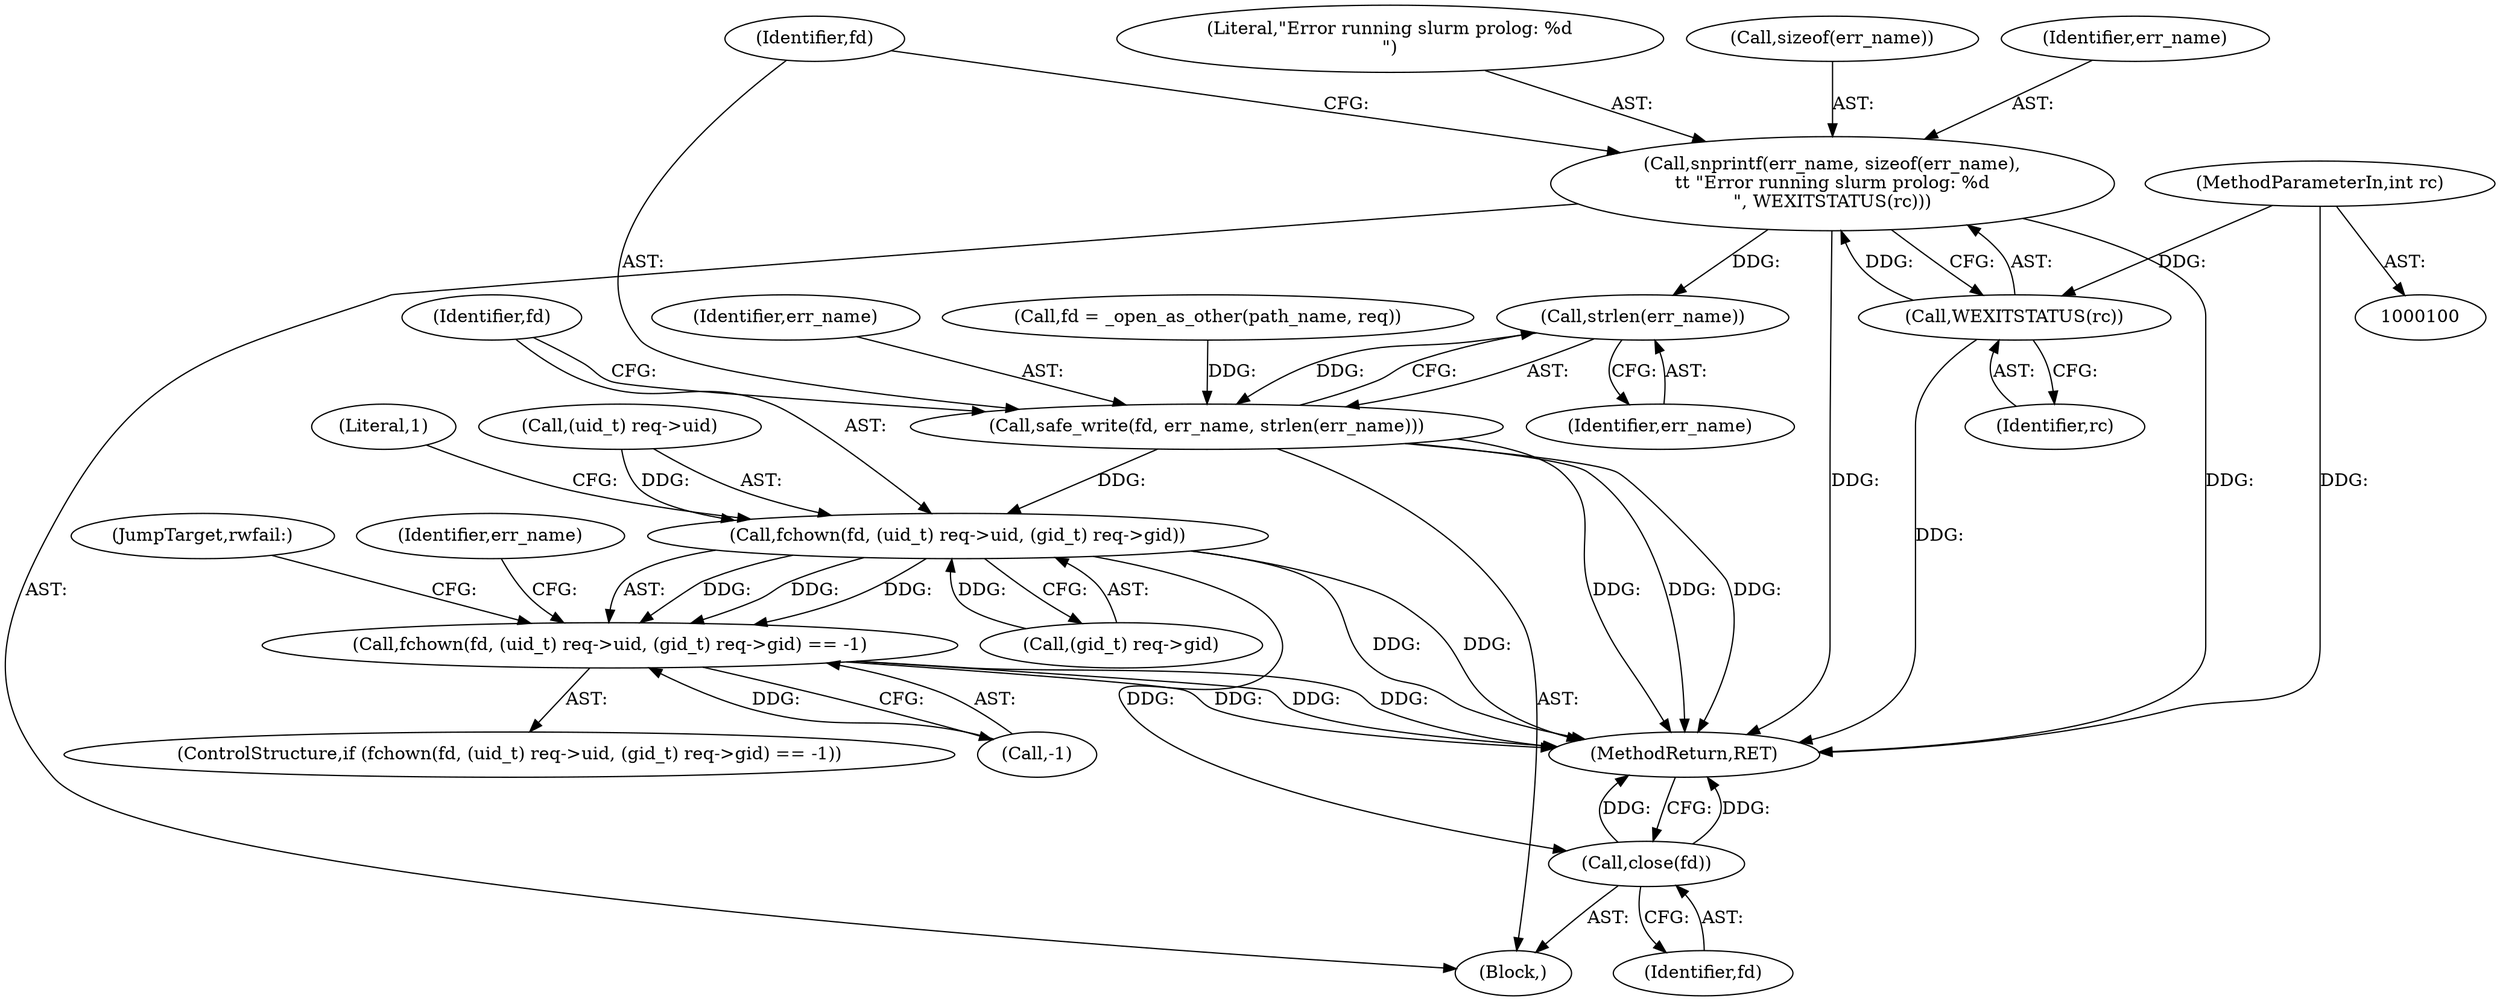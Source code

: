 digraph "0_slurm_92362a92fffe60187df61f99ab11c249d44120ee@API" {
"1000237" [label="(Call,snprintf(err_name, sizeof(err_name),\n\t\t \"Error running slurm prolog: %d\n\", WEXITSTATUS(rc)))"];
"1000242" [label="(Call,WEXITSTATUS(rc))"];
"1000102" [label="(MethodParameterIn,int rc)"];
"1000247" [label="(Call,strlen(err_name))"];
"1000244" [label="(Call,safe_write(fd, err_name, strlen(err_name)))"];
"1000251" [label="(Call,fchown(fd, (uid_t) req->uid, (gid_t) req->gid))"];
"1000250" [label="(Call,fchown(fd, (uid_t) req->uid, (gid_t) req->gid) == -1)"];
"1000278" [label="(Call,close(fd))"];
"1000246" [label="(Identifier,err_name)"];
"1000280" [label="(MethodReturn,RET)"];
"1000245" [label="(Identifier,fd)"];
"1000278" [label="(Call,close(fd))"];
"1000253" [label="(Call,(uid_t) req->uid)"];
"1000249" [label="(ControlStructure,if (fchown(fd, (uid_t) req->uid, (gid_t) req->gid) == -1))"];
"1000237" [label="(Call,snprintf(err_name, sizeof(err_name),\n\t\t \"Error running slurm prolog: %d\n\", WEXITSTATUS(rc)))"];
"1000225" [label="(Call,fd = _open_as_other(path_name, req))"];
"1000277" [label="(JumpTarget,rwfail:)"];
"1000241" [label="(Literal,\"Error running slurm prolog: %d\n\")"];
"1000239" [label="(Call,sizeof(err_name))"];
"1000252" [label="(Identifier,fd)"];
"1000244" [label="(Call,safe_write(fd, err_name, strlen(err_name)))"];
"1000267" [label="(Identifier,err_name)"];
"1000243" [label="(Identifier,rc)"];
"1000242" [label="(Call,WEXITSTATUS(rc))"];
"1000250" [label="(Call,fchown(fd, (uid_t) req->uid, (gid_t) req->gid) == -1)"];
"1000248" [label="(Identifier,err_name)"];
"1000264" [label="(Literal,1)"];
"1000258" [label="(Call,(gid_t) req->gid)"];
"1000238" [label="(Identifier,err_name)"];
"1000247" [label="(Call,strlen(err_name))"];
"1000263" [label="(Call,-1)"];
"1000103" [label="(Block,)"];
"1000279" [label="(Identifier,fd)"];
"1000102" [label="(MethodParameterIn,int rc)"];
"1000251" [label="(Call,fchown(fd, (uid_t) req->uid, (gid_t) req->gid))"];
"1000237" -> "1000103"  [label="AST: "];
"1000237" -> "1000242"  [label="CFG: "];
"1000238" -> "1000237"  [label="AST: "];
"1000239" -> "1000237"  [label="AST: "];
"1000241" -> "1000237"  [label="AST: "];
"1000242" -> "1000237"  [label="AST: "];
"1000245" -> "1000237"  [label="CFG: "];
"1000237" -> "1000280"  [label="DDG: "];
"1000237" -> "1000280"  [label="DDG: "];
"1000242" -> "1000237"  [label="DDG: "];
"1000237" -> "1000247"  [label="DDG: "];
"1000242" -> "1000243"  [label="CFG: "];
"1000243" -> "1000242"  [label="AST: "];
"1000242" -> "1000280"  [label="DDG: "];
"1000102" -> "1000242"  [label="DDG: "];
"1000102" -> "1000100"  [label="AST: "];
"1000102" -> "1000280"  [label="DDG: "];
"1000247" -> "1000244"  [label="AST: "];
"1000247" -> "1000248"  [label="CFG: "];
"1000248" -> "1000247"  [label="AST: "];
"1000244" -> "1000247"  [label="CFG: "];
"1000247" -> "1000244"  [label="DDG: "];
"1000244" -> "1000103"  [label="AST: "];
"1000245" -> "1000244"  [label="AST: "];
"1000246" -> "1000244"  [label="AST: "];
"1000252" -> "1000244"  [label="CFG: "];
"1000244" -> "1000280"  [label="DDG: "];
"1000244" -> "1000280"  [label="DDG: "];
"1000244" -> "1000280"  [label="DDG: "];
"1000225" -> "1000244"  [label="DDG: "];
"1000244" -> "1000251"  [label="DDG: "];
"1000251" -> "1000250"  [label="AST: "];
"1000251" -> "1000258"  [label="CFG: "];
"1000252" -> "1000251"  [label="AST: "];
"1000253" -> "1000251"  [label="AST: "];
"1000258" -> "1000251"  [label="AST: "];
"1000264" -> "1000251"  [label="CFG: "];
"1000251" -> "1000280"  [label="DDG: "];
"1000251" -> "1000280"  [label="DDG: "];
"1000251" -> "1000250"  [label="DDG: "];
"1000251" -> "1000250"  [label="DDG: "];
"1000251" -> "1000250"  [label="DDG: "];
"1000253" -> "1000251"  [label="DDG: "];
"1000258" -> "1000251"  [label="DDG: "];
"1000251" -> "1000278"  [label="DDG: "];
"1000250" -> "1000249"  [label="AST: "];
"1000250" -> "1000263"  [label="CFG: "];
"1000263" -> "1000250"  [label="AST: "];
"1000267" -> "1000250"  [label="CFG: "];
"1000277" -> "1000250"  [label="CFG: "];
"1000250" -> "1000280"  [label="DDG: "];
"1000250" -> "1000280"  [label="DDG: "];
"1000250" -> "1000280"  [label="DDG: "];
"1000263" -> "1000250"  [label="DDG: "];
"1000278" -> "1000103"  [label="AST: "];
"1000278" -> "1000279"  [label="CFG: "];
"1000279" -> "1000278"  [label="AST: "];
"1000280" -> "1000278"  [label="CFG: "];
"1000278" -> "1000280"  [label="DDG: "];
"1000278" -> "1000280"  [label="DDG: "];
}
